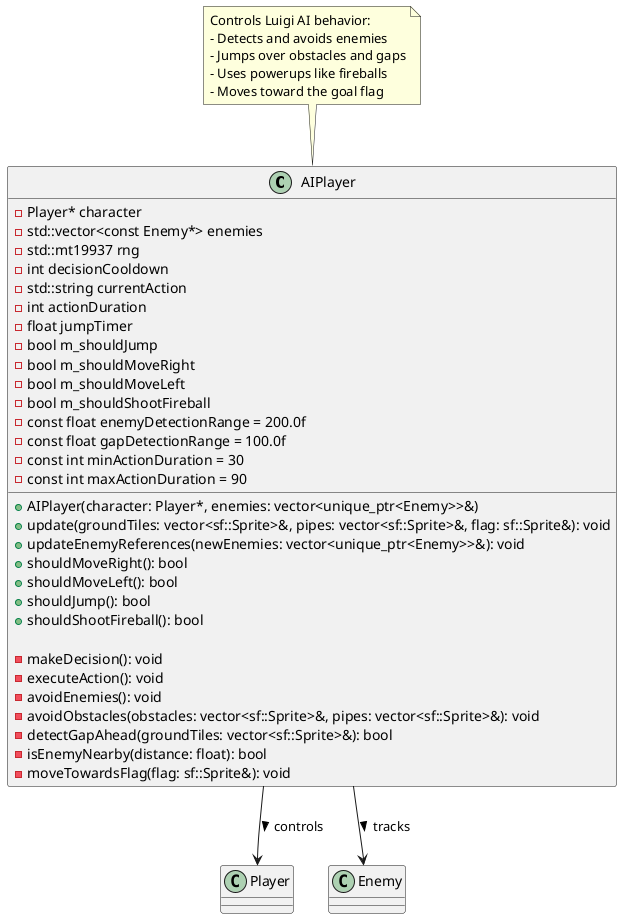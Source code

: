 @startuml AIPlayer_class_diagram

class AIPlayer {
  - Player* character
  - std::vector<const Enemy*> enemies
  - std::mt19937 rng
  - int decisionCooldown
  - std::string currentAction
  - int actionDuration
  - float jumpTimer
  - bool m_shouldJump
  - bool m_shouldMoveRight
  - bool m_shouldMoveLeft
  - bool m_shouldShootFireball
  - const float enemyDetectionRange = 200.0f
  - const float gapDetectionRange = 100.0f
  - const int minActionDuration = 30
  - const int maxActionDuration = 90
  
  + AIPlayer(character: Player*, enemies: vector<unique_ptr<Enemy>>&)
  + update(groundTiles: vector<sf::Sprite>&, pipes: vector<sf::Sprite>&, flag: sf::Sprite&): void
  + updateEnemyReferences(newEnemies: vector<unique_ptr<Enemy>>&): void
  + shouldMoveRight(): bool
  + shouldMoveLeft(): bool
  + shouldJump(): bool
  + shouldShootFireball(): bool
  
  - makeDecision(): void
  - executeAction(): void
  - avoidEnemies(): void
  - avoidObstacles(obstacles: vector<sf::Sprite>&, pipes: vector<sf::Sprite>&): void
  - detectGapAhead(groundTiles: vector<sf::Sprite>&): bool
  - isEnemyNearby(distance: float): bool
  - moveTowardsFlag(flag: sf::Sprite&): void
}

class Player {
}

class Enemy {
}

AIPlayer --> Player : controls >
AIPlayer --> Enemy : tracks >

note top of AIPlayer
  Controls Luigi AI behavior:
  - Detects and avoids enemies
  - Jumps over obstacles and gaps
  - Uses powerups like fireballs
  - Moves toward the goal flag
end note

@enduml

